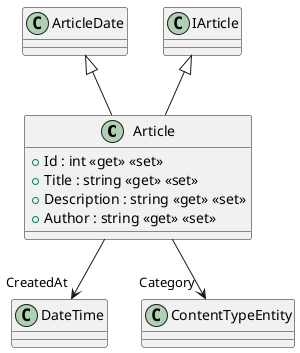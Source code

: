@startuml
class Article {
    + Id : int <<get>> <<set>>
    + Title : string <<get>> <<set>>
    + Description : string <<get>> <<set>>
    + Author : string <<get>> <<set>>
}
ArticleDate <|-- Article
IArticle <|-- Article
Article --> "CreatedAt" DateTime
Article --> "Category" ContentTypeEntity
@enduml
